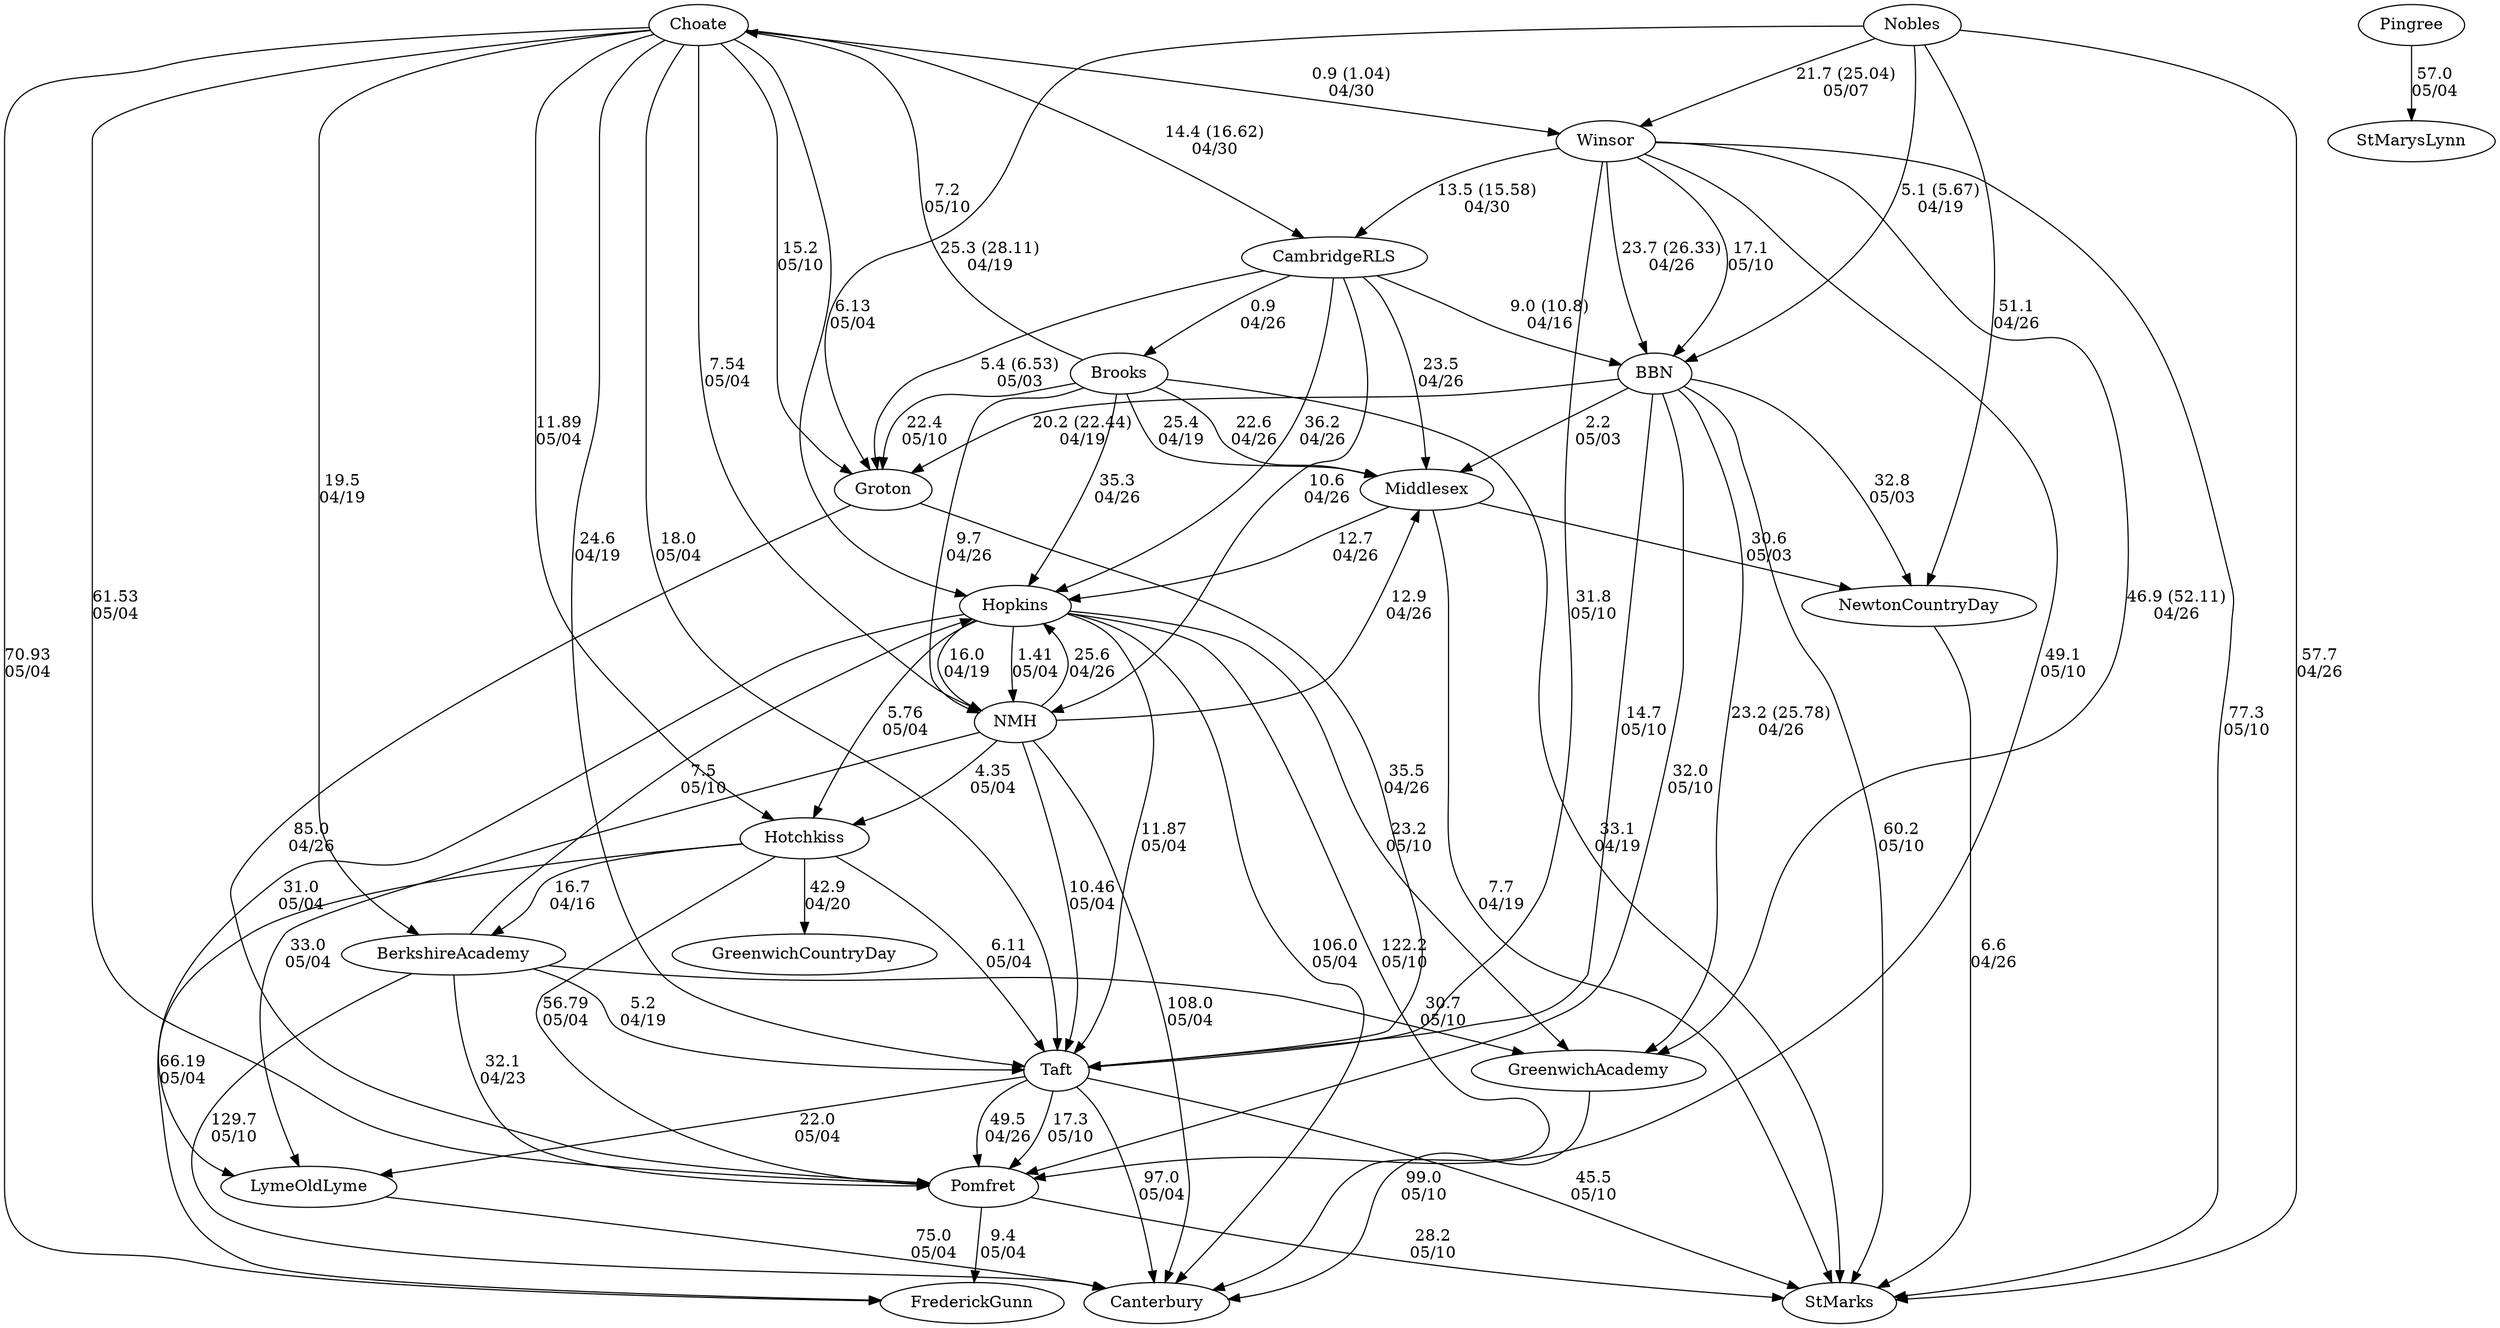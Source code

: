 digraph girls4fours {Middlesex [URL="girls4foursMiddlesex.html"];Choate [URL="girls4foursChoate.html"];GreenwichAcademy [URL="girls4foursGreenwichAcademy.html"];Nobles [URL="girls4foursNobles.html"];LymeOldLyme [URL="girls4foursLymeOldLyme.html"];Canterbury [URL="girls4foursCanterbury.html"];Groton [URL="girls4foursGroton.html"];Winsor [URL="girls4foursWinsor.html"];Hopkins [URL="girls4foursHopkins.html"];Hotchkiss [URL="girls4foursHotchkiss.html"];FrederickGunn [URL="girls4foursFrederickGunn.html"];BerkshireAcademy [URL="girls4foursBerkshireAcademy.html"];NMH [URL="girls4foursNMH.html"];Pomfret [URL="girls4foursPomfret.html"];CambridgeRLS [URL="girls4foursCambridgeRLS.html"];BBN [URL="girls4foursBBN.html"];Taft [URL="girls4foursTaft.html"];GreenwichCountryDay [URL="girls4foursGreenwichCountryDay.html"];Pingree [URL="girls4foursPingree.html"];StMarks [URL="girls4foursStMarks.html"];StMarysLynn [URL="girls4foursStMarysLynn.html"];Brooks [URL="girls4foursBrooks.html"];NewtonCountryDay [URL="girls4foursNewtonCountryDay.html"];Brooks -> Middlesex[label="25.4
04/19", weight="75", tooltip="NEIRA Boys & Girls Fours,St. Marks, Brooks, Middlesex, Dexter/Southfield			
Distance: 1500m Conditions: 10-13mph crossing headwind from SSW. Occasional gusts of 20mph in the first half hour of racing. Race order was 4-3-2-1. Comments: D/S 1V caught an over the head crab at 300m to go and had to reset. D/S 2V had steering issue and DNF.
Thank you to all crews who came out to race on Lake Q!
None", URL="https://www.row2k.com/results/resultspage.cfm?UID=2988C5F873833C8F0A00A6D6ED650D95&cat=5", random="random"]; 
Brooks -> StMarks[label="33.1
04/19", weight="67", tooltip="NEIRA Boys & Girls Fours,St. Marks, Brooks, Middlesex, Dexter/Southfield			
Distance: 1500m Conditions: 10-13mph crossing headwind from SSW. Occasional gusts of 20mph in the first half hour of racing. Race order was 4-3-2-1. Comments: D/S 1V caught an over the head crab at 300m to go and had to reset. D/S 2V had steering issue and DNF.
Thank you to all crews who came out to race on Lake Q!
None", URL="https://www.row2k.com/results/resultspage.cfm?UID=2988C5F873833C8F0A00A6D6ED650D95&cat=5", random="random"]; 
Middlesex -> StMarks[label="7.7
04/19", weight="93", tooltip="NEIRA Boys & Girls Fours,St. Marks, Brooks, Middlesex, Dexter/Southfield			
Distance: 1500m Conditions: 10-13mph crossing headwind from SSW. Occasional gusts of 20mph in the first half hour of racing. Race order was 4-3-2-1. Comments: D/S 1V caught an over the head crab at 300m to go and had to reset. D/S 2V had steering issue and DNF.
Thank you to all crews who came out to race on Lake Q!
None", URL="https://www.row2k.com/results/resultspage.cfm?UID=2988C5F873833C8F0A00A6D6ED650D95&cat=5", random="random"]; 
Brooks -> Choate[label="7.2
05/10", weight="93", tooltip="NEIRA Boys & Girls Fours,Brooks vs.Belmont Hill, Choate and Groton			
Distance: 1500m Conditions: Direct 10-15 mph tailwind increasing to 20 mph throughout the afternoon. Significant chop in the last 1000m. Race order was 5-4-3-2-1 Comments: The girls 2nd boat event was run as planned between Brooks, Choate and Groton. Following the day of racing, after a complaint was lodged, the coaches and race officials reached consensus that a clash of blades between Choate and Groton in the first 20 strokes of the race should in retrospect have warranted a re-start of the race, and therefore the race results are deemed invalid for purposes of seeding and comparison. Accordingly, no results have been posted for this race. 
Thank you to all coaches and teams for braving some choppy seas and racing well today.
None", URL="https://www.row2k.com/results/resultspage.cfm?UID=2BB05E7EC137B8057B4AC49769B62E55&cat=5", random="random"]; 
Brooks -> Groton[label="22.4
05/10", weight="78", tooltip="NEIRA Boys & Girls Fours,Brooks vs.Belmont Hill, Choate and Groton			
Distance: 1500m Conditions: Direct 10-15 mph tailwind increasing to 20 mph throughout the afternoon. Significant chop in the last 1000m. Race order was 5-4-3-2-1 Comments: The girls 2nd boat event was run as planned between Brooks, Choate and Groton. Following the day of racing, after a complaint was lodged, the coaches and race officials reached consensus that a clash of blades between Choate and Groton in the first 20 strokes of the race should in retrospect have warranted a re-start of the race, and therefore the race results are deemed invalid for purposes of seeding and comparison. Accordingly, no results have been posted for this race. 
Thank you to all coaches and teams for braving some choppy seas and racing well today.
None", URL="https://www.row2k.com/results/resultspage.cfm?UID=2BB05E7EC137B8057B4AC49769B62E55&cat=5", random="random"]; 
Choate -> Groton[label="15.2
05/10", weight="85", tooltip="NEIRA Boys & Girls Fours,Brooks vs.Belmont Hill, Choate and Groton			
Distance: 1500m Conditions: Direct 10-15 mph tailwind increasing to 20 mph throughout the afternoon. Significant chop in the last 1000m. Race order was 5-4-3-2-1 Comments: The girls 2nd boat event was run as planned between Brooks, Choate and Groton. Following the day of racing, after a complaint was lodged, the coaches and race officials reached consensus that a clash of blades between Choate and Groton in the first 20 strokes of the race should in retrospect have warranted a re-start of the race, and therefore the race results are deemed invalid for purposes of seeding and comparison. Accordingly, no results have been posted for this race. 
Thank you to all coaches and teams for braving some choppy seas and racing well today.
None", URL="https://www.row2k.com/results/resultspage.cfm?UID=2BB05E7EC137B8057B4AC49769B62E55&cat=5", random="random"]; 
CambridgeRLS -> BBN[label="9.0 (10.8)
04/16", weight="91", tooltip="NEIRA Girls Fours, Cambridge Mayor's Cup: BB&N vs. CRLS			
Distance: 1250m Conditions: Brisk 15-20mph crosswind, swirling and gusting, increasing throughout races. Race order 5-4-3-2-1. 
Water mostly ok until significant chop in the middle of the 1V race. 
All floating starts, not exactly the same across races. 5V in particular started more than a length over the line. 
Due to the wind, the 5V, 4V, and 1V races shared the center arches, while 2V and 3V races had one boat in the Boston side arches and the other in the center arches. Comments: BB&N retains the Cambridge Mayor's Cup as a result of winning the 1V race in the last 5 strokes with an impressive sprint!
Slight mutual blade clashing in the last 500m of the 5V race.
BB&N 2V broke their skeg during their warmup and hot-seated into the 5V crew's shell.
Congrats to all crews and especially the coxswains for getting lined up and navigating challenging wind conditions and river traffic.
Thanks to BB&N for great early-season racing and flexibility in rescheduling to a weekday afternoon!
None", URL="https://www.row2k.com/results/resultspage.cfm?UID=181E3474D2FC1C1BDC3CD092B1E1976C&cat=1", random="random"]; 
BBN -> Middlesex[label="2.2
05/03", weight="98", tooltip="NEIRA Girls Fours, Middlesex v BBN & NCDS			
Distance: 1500m Conditions: Gusting tailwind and chop. and sometimes cross tail throughout. Reverse Order, Some crews started over the line. In G4 race a NCDS boat waring up cause BBN to swerve, it did not effect results, may have effected the margin.. In the G1 race MX coxswain got dizzy and verred off course, but corrected and stay in her bouyed lane it did not effect results,may have effected the margin. Comments: Thanks BBN & NCDS for coming and egtting races in before the storm!!
None", URL="https://www.row2k.com/results/resultspage.cfm?UID=D27CC871138C3E791602802FD4420F5F&cat=1", random="random"]; 
BBN -> NewtonCountryDay[label="32.8
05/03", weight="68", tooltip="NEIRA Girls Fours, Middlesex v BBN & NCDS			
Distance: 1500m Conditions: Gusting tailwind and chop. and sometimes cross tail throughout. Reverse Order, Some crews started over the line. In G4 race a NCDS boat waring up cause BBN to swerve, it did not effect results, may have effected the margin.. In the G1 race MX coxswain got dizzy and verred off course, but corrected and stay in her bouyed lane it did not effect results,may have effected the margin. Comments: Thanks BBN & NCDS for coming and egtting races in before the storm!!
None", URL="https://www.row2k.com/results/resultspage.cfm?UID=D27CC871138C3E791602802FD4420F5F&cat=1", random="random"]; 
Middlesex -> NewtonCountryDay[label="30.6
05/03", weight="70", tooltip="NEIRA Girls Fours, Middlesex v BBN & NCDS			
Distance: 1500m Conditions: Gusting tailwind and chop. and sometimes cross tail throughout. Reverse Order, Some crews started over the line. In G4 race a NCDS boat waring up cause BBN to swerve, it did not effect results, may have effected the margin.. In the G1 race MX coxswain got dizzy and verred off course, but corrected and stay in her bouyed lane it did not effect results,may have effected the margin. Comments: Thanks BBN & NCDS for coming and egtting races in before the storm!!
None", URL="https://www.row2k.com/results/resultspage.cfm?UID=D27CC871138C3E791602802FD4420F5F&cat=1", random="random"]; 
Nobles -> BBN[label="5.1 (5.67)
04/19", weight="95", tooltip="NEIRA Boys & Girls Fours,BB&N, Nobles and Groton			
Distance: 1350 Conditions: Moderate crosswind at the start growing stronger throughout the course. Comments: 5th and 6th boats often started 1-2 lengths ahead of the line. The 7th and 8th boats raced on the JV course between Northeastern and Eliot Bridge. Boys 7th/8th boats combined into an 8. Thank to Nobles and Groton for making the trip! 
Boys 7th/8th - Nobles 2:49, BB&N 3:05
Girls 8th - BB&N 3:11, Nobles 3:17
Girls 7th - 3:24.32, BB&N 3:32.06
None", URL="https://www.row2k.com/results/resultspage.cfm?UID=74320C9FA98FF40EF58ED5364AA5D062&cat=5", random="random"]; 
Nobles -> Groton[label="25.3 (28.11)
04/19", weight="75", tooltip="NEIRA Boys & Girls Fours,BB&N, Nobles and Groton			
Distance: 1350 Conditions: Moderate crosswind at the start growing stronger throughout the course. Comments: 5th and 6th boats often started 1-2 lengths ahead of the line. The 7th and 8th boats raced on the JV course between Northeastern and Eliot Bridge. Boys 7th/8th boats combined into an 8. Thank to Nobles and Groton for making the trip! 
Boys 7th/8th - Nobles 2:49, BB&N 3:05
Girls 8th - BB&N 3:11, Nobles 3:17
Girls 7th - 3:24.32, BB&N 3:32.06
None", URL="https://www.row2k.com/results/resultspage.cfm?UID=74320C9FA98FF40EF58ED5364AA5D062&cat=5", random="random"]; 
BBN -> Groton[label="20.2 (22.44)
04/19", weight="80", tooltip="NEIRA Boys & Girls Fours,BB&N, Nobles and Groton			
Distance: 1350 Conditions: Moderate crosswind at the start growing stronger throughout the course. Comments: 5th and 6th boats often started 1-2 lengths ahead of the line. The 7th and 8th boats raced on the JV course between Northeastern and Eliot Bridge. Boys 7th/8th boats combined into an 8. Thank to Nobles and Groton for making the trip! 
Boys 7th/8th - Nobles 2:49, BB&N 3:05
Girls 8th - BB&N 3:11, Nobles 3:17
Girls 7th - 3:24.32, BB&N 3:32.06
None", URL="https://www.row2k.com/results/resultspage.cfm?UID=74320C9FA98FF40EF58ED5364AA5D062&cat=5", random="random"]; 
Nobles -> NewtonCountryDay[label="51.1
04/26", weight="49", tooltip="NEIRA Boys & Girls Fours,St. Marks, Nobles, Brewster, Notre Dame, NCDS			
Distance: 1500m Conditions: Steady 14mph headwind all afternoon, steady chop across whole course. Comments: Great racing today despite the chop and wind. Thank you to all for making the trek to Lake Q.
None", URL="https://www.row2k.com/results/resultspage.cfm?UID=4232F2C9CF0B3800357AF3DC37D5407B&cat=5", random="random"]; 
Nobles -> StMarks[label="57.7
04/26", weight="43", tooltip="NEIRA Boys & Girls Fours,St. Marks, Nobles, Brewster, Notre Dame, NCDS			
Distance: 1500m Conditions: Steady 14mph headwind all afternoon, steady chop across whole course. Comments: Great racing today despite the chop and wind. Thank you to all for making the trek to Lake Q.
None", URL="https://www.row2k.com/results/resultspage.cfm?UID=4232F2C9CF0B3800357AF3DC37D5407B&cat=5", random="random"]; 
NewtonCountryDay -> StMarks[label="6.6
04/26", weight="94", tooltip="NEIRA Boys & Girls Fours,St. Marks, Nobles, Brewster, Notre Dame, NCDS			
Distance: 1500m Conditions: Steady 14mph headwind all afternoon, steady chop across whole course. Comments: Great racing today despite the chop and wind. Thank you to all for making the trek to Lake Q.
None", URL="https://www.row2k.com/results/resultspage.cfm?UID=4232F2C9CF0B3800357AF3DC37D5407B&cat=5", random="random"]; 
CambridgeRLS -> Groton[label="5.4 (6.53)
05/03", weight="95", tooltip="NEIRA Boys & Girls Fours,CRLS at Groton			
Distance: 1240 m Conditions: A tail wind was significant in the first races, by the time o the first boats, n0 wind at all. Very little current; the river is very low.We finished the last race just before thunder and lightning began. Minimal rain. Comments: Racing order:
G5, B5, G4, B4, G2, B2, G3, B3, G1, B1
Good competition. Good fun.
None", URL="https://www.row2k.com/results/resultspage.cfm?UID=FF45AC48CF863069B998EA93AF28A674&cat=5", random="random"]; 
Groton -> Taft[label="35.5
04/26", weight="65", tooltip="NEIRA Girls Fours, Pomfret v. Dexter-Southfield, Groton, Taft			
Distance: 1500m Conditions: Tailwind (9-12mph) with occasional gusts. Good water for first 500-700 meters, increasing chop for second half of race. Overall, decent conditions. Comments: Alternated races with boys. Order of girls races: G4, G3, G2, G1.
None", URL="https://www.row2k.com/results/resultspage.cfm?UID=5150789F21FD9599874CA9451EBDC220&cat=1", random="random"]; 
Groton -> Pomfret[label="85.0
04/26", weight="15", tooltip="NEIRA Girls Fours, Pomfret v. Dexter-Southfield, Groton, Taft			
Distance: 1500m Conditions: Tailwind (9-12mph) with occasional gusts. Good water for first 500-700 meters, increasing chop for second half of race. Overall, decent conditions. Comments: Alternated races with boys. Order of girls races: G4, G3, G2, G1.
None", URL="https://www.row2k.com/results/resultspage.cfm?UID=5150789F21FD9599874CA9451EBDC220&cat=1", random="random"]; 
Taft -> Pomfret[label="49.5
04/26", weight="51", tooltip="NEIRA Girls Fours, Pomfret v. Dexter-Southfield, Groton, Taft			
Distance: 1500m Conditions: Tailwind (9-12mph) with occasional gusts. Good water for first 500-700 meters, increasing chop for second half of race. Overall, decent conditions. Comments: Alternated races with boys. Order of girls races: G4, G3, G2, G1.
None", URL="https://www.row2k.com/results/resultspage.cfm?UID=5150789F21FD9599874CA9451EBDC220&cat=1", random="random"]; 
Choate -> BerkshireAcademy[label="19.5
04/19", weight="81", tooltip="NEIRA Boys & Girls Fours,Berkshire v. Choate & Taft			
Distance: 1500 M Conditions: Warm, partly cloudy. Steady tailwind ~8-12 mph throughout the afternoon; strongest in the latter 1000 M. Comments: In the G2 race, Berkshire stopped before the finish line and drifted across. Thanks to Choate and Taft for traveling to Camp Sloane for our annual early season tilt.
None", URL="https://www.row2k.com/results/resultspage.cfm?UID=9D6EF532608DCE0FFB64EAEAE8781272&cat=5", random="random"]; 
Choate -> Taft[label="24.6
04/19", weight="76", tooltip="NEIRA Boys & Girls Fours,Berkshire v. Choate & Taft			
Distance: 1500 M Conditions: Warm, partly cloudy. Steady tailwind ~8-12 mph throughout the afternoon; strongest in the latter 1000 M. Comments: In the G2 race, Berkshire stopped before the finish line and drifted across. Thanks to Choate and Taft for traveling to Camp Sloane for our annual early season tilt.
None", URL="https://www.row2k.com/results/resultspage.cfm?UID=9D6EF532608DCE0FFB64EAEAE8781272&cat=5", random="random"]; 
BerkshireAcademy -> Taft[label="5.2
04/19", weight="95", tooltip="NEIRA Boys & Girls Fours,Berkshire v. Choate & Taft			
Distance: 1500 M Conditions: Warm, partly cloudy. Steady tailwind ~8-12 mph throughout the afternoon; strongest in the latter 1000 M. Comments: In the G2 race, Berkshire stopped before the finish line and drifted across. Thanks to Choate and Taft for traveling to Camp Sloane for our annual early season tilt.
None", URL="https://www.row2k.com/results/resultspage.cfm?UID=9D6EF532608DCE0FFB64EAEAE8781272&cat=5", random="random"]; 
CambridgeRLS -> Brooks[label="0.9
04/26", weight="100", tooltip="NEIRA Boys & Girls Fours,Brooks vs. CRLS, Hopkins, Middlesex and NMH			
Distance: 1500 Conditions: Occasional rain and 10-12 mph cross headwind for first 1000 meters with choppy waters; wind and chop diminished in last 500. Conditions improved somewhat for the later races. Race order 5-1-2-3-4 Comments: Girls second boat event was a dead heat for 1st - even the finish line camera was inconclusive. Thanks to all crews for taking a risk on the weather and making the trip to Brooks for a good afternoon of racing. Thanks for the great cooperation of all crews and especially the coxswains in a 5-lane floating start.
None", URL="https://www.row2k.com/results/resultspage.cfm?UID=168B5F55B689601CCC0CC8B65FAE5BAC&cat=5", random="random"]; 
CambridgeRLS -> NMH[label="10.6
04/26", weight="90", tooltip="NEIRA Boys & Girls Fours,Brooks vs. CRLS, Hopkins, Middlesex and NMH			
Distance: 1500 Conditions: Occasional rain and 10-12 mph cross headwind for first 1000 meters with choppy waters; wind and chop diminished in last 500. Conditions improved somewhat for the later races. Race order 5-1-2-3-4 Comments: Girls second boat event was a dead heat for 1st - even the finish line camera was inconclusive. Thanks to all crews for taking a risk on the weather and making the trip to Brooks for a good afternoon of racing. Thanks for the great cooperation of all crews and especially the coxswains in a 5-lane floating start.
None", URL="https://www.row2k.com/results/resultspage.cfm?UID=168B5F55B689601CCC0CC8B65FAE5BAC&cat=5", random="random"]; 
CambridgeRLS -> Middlesex[label="23.5
04/26", weight="77", tooltip="NEIRA Boys & Girls Fours,Brooks vs. CRLS, Hopkins, Middlesex and NMH			
Distance: 1500 Conditions: Occasional rain and 10-12 mph cross headwind for first 1000 meters with choppy waters; wind and chop diminished in last 500. Conditions improved somewhat for the later races. Race order 5-1-2-3-4 Comments: Girls second boat event was a dead heat for 1st - even the finish line camera was inconclusive. Thanks to all crews for taking a risk on the weather and making the trip to Brooks for a good afternoon of racing. Thanks for the great cooperation of all crews and especially the coxswains in a 5-lane floating start.
None", URL="https://www.row2k.com/results/resultspage.cfm?UID=168B5F55B689601CCC0CC8B65FAE5BAC&cat=5", random="random"]; 
CambridgeRLS -> Hopkins[label="36.2
04/26", weight="64", tooltip="NEIRA Boys & Girls Fours,Brooks vs. CRLS, Hopkins, Middlesex and NMH			
Distance: 1500 Conditions: Occasional rain and 10-12 mph cross headwind for first 1000 meters with choppy waters; wind and chop diminished in last 500. Conditions improved somewhat for the later races. Race order 5-1-2-3-4 Comments: Girls second boat event was a dead heat for 1st - even the finish line camera was inconclusive. Thanks to all crews for taking a risk on the weather and making the trip to Brooks for a good afternoon of racing. Thanks for the great cooperation of all crews and especially the coxswains in a 5-lane floating start.
None", URL="https://www.row2k.com/results/resultspage.cfm?UID=168B5F55B689601CCC0CC8B65FAE5BAC&cat=5", random="random"]; 
Brooks -> NMH[label="9.7
04/26", weight="91", tooltip="NEIRA Boys & Girls Fours,Brooks vs. CRLS, Hopkins, Middlesex and NMH			
Distance: 1500 Conditions: Occasional rain and 10-12 mph cross headwind for first 1000 meters with choppy waters; wind and chop diminished in last 500. Conditions improved somewhat for the later races. Race order 5-1-2-3-4 Comments: Girls second boat event was a dead heat for 1st - even the finish line camera was inconclusive. Thanks to all crews for taking a risk on the weather and making the trip to Brooks for a good afternoon of racing. Thanks for the great cooperation of all crews and especially the coxswains in a 5-lane floating start.
None", URL="https://www.row2k.com/results/resultspage.cfm?UID=168B5F55B689601CCC0CC8B65FAE5BAC&cat=5", random="random"]; 
Brooks -> Middlesex[label="22.6
04/26", weight="78", tooltip="NEIRA Boys & Girls Fours,Brooks vs. CRLS, Hopkins, Middlesex and NMH			
Distance: 1500 Conditions: Occasional rain and 10-12 mph cross headwind for first 1000 meters with choppy waters; wind and chop diminished in last 500. Conditions improved somewhat for the later races. Race order 5-1-2-3-4 Comments: Girls second boat event was a dead heat for 1st - even the finish line camera was inconclusive. Thanks to all crews for taking a risk on the weather and making the trip to Brooks for a good afternoon of racing. Thanks for the great cooperation of all crews and especially the coxswains in a 5-lane floating start.
None", URL="https://www.row2k.com/results/resultspage.cfm?UID=168B5F55B689601CCC0CC8B65FAE5BAC&cat=5", random="random"]; 
Brooks -> Hopkins[label="35.3
04/26", weight="65", tooltip="NEIRA Boys & Girls Fours,Brooks vs. CRLS, Hopkins, Middlesex and NMH			
Distance: 1500 Conditions: Occasional rain and 10-12 mph cross headwind for first 1000 meters with choppy waters; wind and chop diminished in last 500. Conditions improved somewhat for the later races. Race order 5-1-2-3-4 Comments: Girls second boat event was a dead heat for 1st - even the finish line camera was inconclusive. Thanks to all crews for taking a risk on the weather and making the trip to Brooks for a good afternoon of racing. Thanks for the great cooperation of all crews and especially the coxswains in a 5-lane floating start.
None", URL="https://www.row2k.com/results/resultspage.cfm?UID=168B5F55B689601CCC0CC8B65FAE5BAC&cat=5", random="random"]; 
NMH -> Middlesex[label="12.9
04/26", weight="88", tooltip="NEIRA Boys & Girls Fours,Brooks vs. CRLS, Hopkins, Middlesex and NMH			
Distance: 1500 Conditions: Occasional rain and 10-12 mph cross headwind for first 1000 meters with choppy waters; wind and chop diminished in last 500. Conditions improved somewhat for the later races. Race order 5-1-2-3-4 Comments: Girls second boat event was a dead heat for 1st - even the finish line camera was inconclusive. Thanks to all crews for taking a risk on the weather and making the trip to Brooks for a good afternoon of racing. Thanks for the great cooperation of all crews and especially the coxswains in a 5-lane floating start.
None", URL="https://www.row2k.com/results/resultspage.cfm?UID=168B5F55B689601CCC0CC8B65FAE5BAC&cat=5", random="random"]; 
NMH -> Hopkins[label="25.6
04/26", weight="75", tooltip="NEIRA Boys & Girls Fours,Brooks vs. CRLS, Hopkins, Middlesex and NMH			
Distance: 1500 Conditions: Occasional rain and 10-12 mph cross headwind for first 1000 meters with choppy waters; wind and chop diminished in last 500. Conditions improved somewhat for the later races. Race order 5-1-2-3-4 Comments: Girls second boat event was a dead heat for 1st - even the finish line camera was inconclusive. Thanks to all crews for taking a risk on the weather and making the trip to Brooks for a good afternoon of racing. Thanks for the great cooperation of all crews and especially the coxswains in a 5-lane floating start.
None", URL="https://www.row2k.com/results/resultspage.cfm?UID=168B5F55B689601CCC0CC8B65FAE5BAC&cat=5", random="random"]; 
Middlesex -> Hopkins[label="12.7
04/26", weight="88", tooltip="NEIRA Boys & Girls Fours,Brooks vs. CRLS, Hopkins, Middlesex and NMH			
Distance: 1500 Conditions: Occasional rain and 10-12 mph cross headwind for first 1000 meters with choppy waters; wind and chop diminished in last 500. Conditions improved somewhat for the later races. Race order 5-1-2-3-4 Comments: Girls second boat event was a dead heat for 1st - even the finish line camera was inconclusive. Thanks to all crews for taking a risk on the weather and making the trip to Brooks for a good afternoon of racing. Thanks for the great cooperation of all crews and especially the coxswains in a 5-lane floating start.
None", URL="https://www.row2k.com/results/resultspage.cfm?UID=168B5F55B689601CCC0CC8B65FAE5BAC&cat=5", random="random"]; 
Hotchkiss -> GreenwichCountryDay[label="42.9
04/20", weight="58", tooltip="NEIRA Boys & Girls Fours,Notre Dame Invite #1: Notre Dame vs. Hotchkiss vs. Middletown vs. Greenwich Country Day School			
Distance: 1500m Conditions: All races into an outgoing head current on the river. Light cross/ tail wind for all races. G1 and B1 had small chop starting to build. Comments: Great Racing by all today!
None", URL="https://www.row2k.com/results/resultspage.cfm?UID=0B5A12BEAF8945DD81EB9EFB206E62F1&cat=5", random="random"]; 
Hopkins -> NMH[label="16.0
04/19", weight="84", tooltip="NEIRA Girls Fours, Pomfret vs. Hopkins, NMB, St. Mary's-Lynn			
Distance: 1500m Conditions: Consistent crossing tailwind (~7-13MPH), with occasional stronger gusts. Light chop after the first 500M. Hopkins' oar popped out of the oarlock in the 3rd boat race in the last 200m and they had to stop to reset for a few seconds. Comments: Tailwinds increased somewhat during the course of racing. Order of girls races: G1, G4, G3, G2, G5. (There was an hour and fifteen minutes between the G2 and G5 race. 15 minutes between the other four races.)
None", URL="https://www.row2k.com/results/resultspage.cfm?UID=4DE358C946007063FCBBB37DE8C21C1A&cat=1", random="random"]; 
Pingree -> StMarysLynn[label="57.0
05/04", weight="43", tooltip="NEIRA Boys & Girls Fours,Pingree, Lowell High, St. Mary's, Dublin			
Distance: 1500 Conditions: Flat conditions until the mixed and varsity races, which encountered an 8mph headwind. Comments: Boys' and Girls' third boats were novice crews. Girls' fourth race was a mixed race.
None", URL="https://www.row2k.com/results/resultspage.cfm?UID=332AC602A7184903C2BF632C3A15C1EB&cat=5", random="random"]; 
Hotchkiss -> BerkshireAcademy[label="16.7
04/16", weight="84", tooltip="NEIRA Boys & Girls Fours,Berkshire School vs. Hotchkiss			
Distance: 1500 M Conditions: Chilly and cloudy with variable cross headwinds building over the afternoon; strongest in the middle 500. Generally flat water with some slight chop in middle 500. Comments: Order of racing: G3-B4-G2-B3-G1-B2-G4-B1. Berkshire hotseated between G3 and G4. Great to be able to welcome our neighbors to the world of fours racing.
None", URL="https://www.row2k.com/results/resultspage.cfm?UID=146036DC0D57AEEFDD13651887C3B194&cat=5", random="random"]; 
BerkshireAcademy -> Pomfret[label="32.1
04/23", weight="68", tooltip="NEIRA Girls Fours, Pomfret v. Berkshire, Marianapolis			
Distance: 1500m Conditions: 8MPH headwind, stronger gusts in the first 500. Occasional gusty crosswinds, light chop, but generally good water. Comments: Alternated races with boys. Order of girls races: G3, G2, G1, G4. The 3rd boat race had to restart because of an over-the-head crab in the first 100m in the Berkshire boat.
None", URL="https://www.row2k.com/results/resultspage.cfm?UID=E5F9B2C1554A1FBD0FEB68B2E09DEB28&cat=1", random="random"]; 
Choate -> Winsor[label="0.9 (1.04)
04/30", weight="100", tooltip="NEIRA Girls Fours, The Winsor School, Choate, Cambridge Rindge & Latin School (CRLS)			
Distance: 1300 Conditions: Great day of racing. Crossing tailwind with a few gusts, but nothing to impede racing or steering. 5th, 6th, 7th boats raced a shortened course due to current and timing restraints. Thank you to Choate for making the trip to Boston and CRLS for a great afternoon of racing!
Race order: 3V,4V,1V,2V,5V,6V,7V Comments: CRLS and Choate also raced a 7V, resulting--CRLS: 5:15.71 Choate: 5:52.01.
None", URL="https://www.row2k.com/results/resultspage.cfm?UID=97F7AB1A3583B5AD0B685E7720855CFF&cat=1", random="random"]; 
Choate -> CambridgeRLS[label="14.4 (16.62)
04/30", weight="86", tooltip="NEIRA Girls Fours, The Winsor School, Choate, Cambridge Rindge & Latin School (CRLS)			
Distance: 1300 Conditions: Great day of racing. Crossing tailwind with a few gusts, but nothing to impede racing or steering. 5th, 6th, 7th boats raced a shortened course due to current and timing restraints. Thank you to Choate for making the trip to Boston and CRLS for a great afternoon of racing!
Race order: 3V,4V,1V,2V,5V,6V,7V Comments: CRLS and Choate also raced a 7V, resulting--CRLS: 5:15.71 Choate: 5:52.01.
None", URL="https://www.row2k.com/results/resultspage.cfm?UID=97F7AB1A3583B5AD0B685E7720855CFF&cat=1", random="random"]; 
Winsor -> CambridgeRLS[label="13.5 (15.58)
04/30", weight="87", tooltip="NEIRA Girls Fours, The Winsor School, Choate, Cambridge Rindge & Latin School (CRLS)			
Distance: 1300 Conditions: Great day of racing. Crossing tailwind with a few gusts, but nothing to impede racing or steering. 5th, 6th, 7th boats raced a shortened course due to current and timing restraints. Thank you to Choate for making the trip to Boston and CRLS for a great afternoon of racing!
Race order: 3V,4V,1V,2V,5V,6V,7V Comments: CRLS and Choate also raced a 7V, resulting--CRLS: 5:15.71 Choate: 5:52.01.
None", URL="https://www.row2k.com/results/resultspage.cfm?UID=97F7AB1A3583B5AD0B685E7720855CFF&cat=1", random="random"]; 
BerkshireAcademy -> Hopkins[label="7.5
05/10", weight="93", tooltip="NEIRA,Berkshire v. Canterbury, Greenwich Academy, Hopkins, Lyme-Old Lyme			
Distance: 1500 M Conditions: 10-15 mph headwind throughout racing; strongest in middle 750 with consistent chop and whitecaps; calmer in final 400M. Comments: G3: Hopkins paused prior to the finish line then resumed and rowed across. 
G4: Berkshire and Greenwich each hotseated rowers from G3; 
G5: all novice boats
B5: all novice boats
None", URL="https://www.row2k.com/results/resultspage.cfm?UID=191C2D2320D794EC0A5D0402CEB56984&cat=5", random="random"]; 
BerkshireAcademy -> GreenwichAcademy[label="30.7
05/10", weight="70", tooltip="NEIRA,Berkshire v. Canterbury, Greenwich Academy, Hopkins, Lyme-Old Lyme			
Distance: 1500 M Conditions: 10-15 mph headwind throughout racing; strongest in middle 750 with consistent chop and whitecaps; calmer in final 400M. Comments: G3: Hopkins paused prior to the finish line then resumed and rowed across. 
G4: Berkshire and Greenwich each hotseated rowers from G3; 
G5: all novice boats
B5: all novice boats
None", URL="https://www.row2k.com/results/resultspage.cfm?UID=191C2D2320D794EC0A5D0402CEB56984&cat=5", random="random"]; 
BerkshireAcademy -> Canterbury[label="129.7
05/10", weight="-29", tooltip="NEIRA,Berkshire v. Canterbury, Greenwich Academy, Hopkins, Lyme-Old Lyme			
Distance: 1500 M Conditions: 10-15 mph headwind throughout racing; strongest in middle 750 with consistent chop and whitecaps; calmer in final 400M. Comments: G3: Hopkins paused prior to the finish line then resumed and rowed across. 
G4: Berkshire and Greenwich each hotseated rowers from G3; 
G5: all novice boats
B5: all novice boats
None", URL="https://www.row2k.com/results/resultspage.cfm?UID=191C2D2320D794EC0A5D0402CEB56984&cat=5", random="random"]; 
Hopkins -> GreenwichAcademy[label="23.2
05/10", weight="77", tooltip="NEIRA,Berkshire v. Canterbury, Greenwich Academy, Hopkins, Lyme-Old Lyme			
Distance: 1500 M Conditions: 10-15 mph headwind throughout racing; strongest in middle 750 with consistent chop and whitecaps; calmer in final 400M. Comments: G3: Hopkins paused prior to the finish line then resumed and rowed across. 
G4: Berkshire and Greenwich each hotseated rowers from G3; 
G5: all novice boats
B5: all novice boats
None", URL="https://www.row2k.com/results/resultspage.cfm?UID=191C2D2320D794EC0A5D0402CEB56984&cat=5", random="random"]; 
Hopkins -> Canterbury[label="122.2
05/10", weight="-22", tooltip="NEIRA,Berkshire v. Canterbury, Greenwich Academy, Hopkins, Lyme-Old Lyme			
Distance: 1500 M Conditions: 10-15 mph headwind throughout racing; strongest in middle 750 with consistent chop and whitecaps; calmer in final 400M. Comments: G3: Hopkins paused prior to the finish line then resumed and rowed across. 
G4: Berkshire and Greenwich each hotseated rowers from G3; 
G5: all novice boats
B5: all novice boats
None", URL="https://www.row2k.com/results/resultspage.cfm?UID=191C2D2320D794EC0A5D0402CEB56984&cat=5", random="random"]; 
GreenwichAcademy -> Canterbury[label="99.0
05/10", weight="1", tooltip="NEIRA,Berkshire v. Canterbury, Greenwich Academy, Hopkins, Lyme-Old Lyme			
Distance: 1500 M Conditions: 10-15 mph headwind throughout racing; strongest in middle 750 with consistent chop and whitecaps; calmer in final 400M. Comments: G3: Hopkins paused prior to the finish line then resumed and rowed across. 
G4: Berkshire and Greenwich each hotseated rowers from G3; 
G5: all novice boats
B5: all novice boats
None", URL="https://www.row2k.com/results/resultspage.cfm?UID=191C2D2320D794EC0A5D0402CEB56984&cat=5", random="random"]; 
Winsor -> BBN[label="23.7 (26.33)
04/26", weight="77", tooltip="NEIRA Girls Fours, BB&N, Winsor, Greenwich Academy			
Distance: 1350 M Conditions: Rain, heavy at times, consistant head wind, sloppy conditions in the last 300M Comments: In the 6V race BB&N Boat A's oar popped out of the oar lock multi times, forcing Winsor to alter course close to a bridge.
In the 1 V race Winsor left thier lane, and into BB&Ns lane in the last 250.
Thanks to Winsor and GA for the racing and GA making the trip to Boston.
None", URL="https://www.row2k.com/results/resultspage.cfm?UID=AF21FB49C1A5BFE18B2AC227D72047A7&cat=1", random="random"]; 
Winsor -> GreenwichAcademy[label="46.9 (52.11)
04/26", weight="54", tooltip="NEIRA Girls Fours, BB&N, Winsor, Greenwich Academy			
Distance: 1350 M Conditions: Rain, heavy at times, consistant head wind, sloppy conditions in the last 300M Comments: In the 6V race BB&N Boat A's oar popped out of the oar lock multi times, forcing Winsor to alter course close to a bridge.
In the 1 V race Winsor left thier lane, and into BB&Ns lane in the last 250.
Thanks to Winsor and GA for the racing and GA making the trip to Boston.
None", URL="https://www.row2k.com/results/resultspage.cfm?UID=AF21FB49C1A5BFE18B2AC227D72047A7&cat=1", random="random"]; 
BBN -> GreenwichAcademy[label="23.2 (25.78)
04/26", weight="77", tooltip="NEIRA Girls Fours, BB&N, Winsor, Greenwich Academy			
Distance: 1350 M Conditions: Rain, heavy at times, consistant head wind, sloppy conditions in the last 300M Comments: In the 6V race BB&N Boat A's oar popped out of the oar lock multi times, forcing Winsor to alter course close to a bridge.
In the 1 V race Winsor left thier lane, and into BB&Ns lane in the last 250.
Thanks to Winsor and GA for the racing and GA making the trip to Boston.
None", URL="https://www.row2k.com/results/resultspage.cfm?UID=AF21FB49C1A5BFE18B2AC227D72047A7&cat=1", random="random"]; 
Nobles -> Winsor[label="21.7 (25.04)
05/07", weight="79", tooltip="NEIRA, The Winsor School vs. Nobles			
Distance: 1300 Conditions: Exciting day of racing on the powerhouse! The day began with a heavy headwind, very gusty (20mph) with chop through the last 300m. The wind lightened up as the racing went on, with no gusts by the last race. Order: 4V, 1V, 2V, 5V, 3V. 
The 3V race had oncoming crews under Western ave, but both coxswains expertly navigated around them and this did not impede overall results. Thank you to Nobles for making the trip!
None", URL="https://www.row2k.com/results/resultspage.cfm?UID=07B4E28BE6117D60DF9019B4C6FC53D7&cat=1", random="random"]; 
Winsor -> BBN[label="17.1
05/10", weight="83", tooltip="NEIRA Fours, du Pont Cup: Pomfret v. BB&N, Gunn, St. Mark's, Taft, Miss Porter's, Winsor			
Distance: 1500m Conditions: Quarting Headwind ~9 mph, but occasional strong gusts up to 20 mph. Light chop in places, but the water was generally good. Winds increased as races progressed with the worst conditions in the G2 and then a lull in the wind in the G1. Comments: Alternated races with boys' teams. Order of girls races: G3, G6/Novice, G4, G5, G2, G1. (Note: winds/gusts grew stronger as races progressed.) The delay of a boat flipping in a boys race and delays in restarting races and aligning boats in headwind delayed races beginning with G2 as much as ~20 to 30 minutes. Thanks to all for your patience. 
G6/Novice: This race was restarted due to a collision in the first few strokes between BB&N and Gunn. Porter's repeatedly veered into Pomfret's lane throughout the first 500-750m meters of the race, resulting in repeated maneuvers from Pomfret to keep from being hit. Taft and Winsor collided in the last 300m and took 10-15 seconds to disentangle themselves before beginning to race again.
G5: This race was restarted because St. Mark's and Porter's collided just off the start. In the restarted race, Porter's veered into St. Mark's lane while just ahead of them at the 750m and St. Mark's needed to steer the long way around them. Taft caught an over the head crab at the 1000m and stopped to reset.
G2: Winsor petitioned the results due to a clashing of oars between Winsor and St. Mark's at the start of the race.
Congratulations to Pomfret Boys and Winsor Girls for winning the 2025 du Pont Cup.
None", URL="https://www.row2k.com/results/resultspage.cfm?UID=F7D181438A9DB3A2D01746FB694CA9D5&cat=1", random="random"]; 
Winsor -> Taft[label="31.8
05/10", weight="69", tooltip="NEIRA Fours, du Pont Cup: Pomfret v. BB&N, Gunn, St. Mark's, Taft, Miss Porter's, Winsor			
Distance: 1500m Conditions: Quarting Headwind ~9 mph, but occasional strong gusts up to 20 mph. Light chop in places, but the water was generally good. Winds increased as races progressed with the worst conditions in the G2 and then a lull in the wind in the G1. Comments: Alternated races with boys' teams. Order of girls races: G3, G6/Novice, G4, G5, G2, G1. (Note: winds/gusts grew stronger as races progressed.) The delay of a boat flipping in a boys race and delays in restarting races and aligning boats in headwind delayed races beginning with G2 as much as ~20 to 30 minutes. Thanks to all for your patience. 
G6/Novice: This race was restarted due to a collision in the first few strokes between BB&N and Gunn. Porter's repeatedly veered into Pomfret's lane throughout the first 500-750m meters of the race, resulting in repeated maneuvers from Pomfret to keep from being hit. Taft and Winsor collided in the last 300m and took 10-15 seconds to disentangle themselves before beginning to race again.
G5: This race was restarted because St. Mark's and Porter's collided just off the start. In the restarted race, Porter's veered into St. Mark's lane while just ahead of them at the 750m and St. Mark's needed to steer the long way around them. Taft caught an over the head crab at the 1000m and stopped to reset.
G2: Winsor petitioned the results due to a clashing of oars between Winsor and St. Mark's at the start of the race.
Congratulations to Pomfret Boys and Winsor Girls for winning the 2025 du Pont Cup.
None", URL="https://www.row2k.com/results/resultspage.cfm?UID=F7D181438A9DB3A2D01746FB694CA9D5&cat=1", random="random"]; 
Winsor -> Pomfret[label="49.1
05/10", weight="51", tooltip="NEIRA Fours, du Pont Cup: Pomfret v. BB&N, Gunn, St. Mark's, Taft, Miss Porter's, Winsor			
Distance: 1500m Conditions: Quarting Headwind ~9 mph, but occasional strong gusts up to 20 mph. Light chop in places, but the water was generally good. Winds increased as races progressed with the worst conditions in the G2 and then a lull in the wind in the G1. Comments: Alternated races with boys' teams. Order of girls races: G3, G6/Novice, G4, G5, G2, G1. (Note: winds/gusts grew stronger as races progressed.) The delay of a boat flipping in a boys race and delays in restarting races and aligning boats in headwind delayed races beginning with G2 as much as ~20 to 30 minutes. Thanks to all for your patience. 
G6/Novice: This race was restarted due to a collision in the first few strokes between BB&N and Gunn. Porter's repeatedly veered into Pomfret's lane throughout the first 500-750m meters of the race, resulting in repeated maneuvers from Pomfret to keep from being hit. Taft and Winsor collided in the last 300m and took 10-15 seconds to disentangle themselves before beginning to race again.
G5: This race was restarted because St. Mark's and Porter's collided just off the start. In the restarted race, Porter's veered into St. Mark's lane while just ahead of them at the 750m and St. Mark's needed to steer the long way around them. Taft caught an over the head crab at the 1000m and stopped to reset.
G2: Winsor petitioned the results due to a clashing of oars between Winsor and St. Mark's at the start of the race.
Congratulations to Pomfret Boys and Winsor Girls for winning the 2025 du Pont Cup.
None", URL="https://www.row2k.com/results/resultspage.cfm?UID=F7D181438A9DB3A2D01746FB694CA9D5&cat=1", random="random"]; 
Winsor -> StMarks[label="77.3
05/10", weight="23", tooltip="NEIRA Fours, du Pont Cup: Pomfret v. BB&N, Gunn, St. Mark's, Taft, Miss Porter's, Winsor			
Distance: 1500m Conditions: Quarting Headwind ~9 mph, but occasional strong gusts up to 20 mph. Light chop in places, but the water was generally good. Winds increased as races progressed with the worst conditions in the G2 and then a lull in the wind in the G1. Comments: Alternated races with boys' teams. Order of girls races: G3, G6/Novice, G4, G5, G2, G1. (Note: winds/gusts grew stronger as races progressed.) The delay of a boat flipping in a boys race and delays in restarting races and aligning boats in headwind delayed races beginning with G2 as much as ~20 to 30 minutes. Thanks to all for your patience. 
G6/Novice: This race was restarted due to a collision in the first few strokes between BB&N and Gunn. Porter's repeatedly veered into Pomfret's lane throughout the first 500-750m meters of the race, resulting in repeated maneuvers from Pomfret to keep from being hit. Taft and Winsor collided in the last 300m and took 10-15 seconds to disentangle themselves before beginning to race again.
G5: This race was restarted because St. Mark's and Porter's collided just off the start. In the restarted race, Porter's veered into St. Mark's lane while just ahead of them at the 750m and St. Mark's needed to steer the long way around them. Taft caught an over the head crab at the 1000m and stopped to reset.
G2: Winsor petitioned the results due to a clashing of oars between Winsor and St. Mark's at the start of the race.
Congratulations to Pomfret Boys and Winsor Girls for winning the 2025 du Pont Cup.
None", URL="https://www.row2k.com/results/resultspage.cfm?UID=F7D181438A9DB3A2D01746FB694CA9D5&cat=1", random="random"]; 
BBN -> Taft[label="14.7
05/10", weight="86", tooltip="NEIRA Fours, du Pont Cup: Pomfret v. BB&N, Gunn, St. Mark's, Taft, Miss Porter's, Winsor			
Distance: 1500m Conditions: Quarting Headwind ~9 mph, but occasional strong gusts up to 20 mph. Light chop in places, but the water was generally good. Winds increased as races progressed with the worst conditions in the G2 and then a lull in the wind in the G1. Comments: Alternated races with boys' teams. Order of girls races: G3, G6/Novice, G4, G5, G2, G1. (Note: winds/gusts grew stronger as races progressed.) The delay of a boat flipping in a boys race and delays in restarting races and aligning boats in headwind delayed races beginning with G2 as much as ~20 to 30 minutes. Thanks to all for your patience. 
G6/Novice: This race was restarted due to a collision in the first few strokes between BB&N and Gunn. Porter's repeatedly veered into Pomfret's lane throughout the first 500-750m meters of the race, resulting in repeated maneuvers from Pomfret to keep from being hit. Taft and Winsor collided in the last 300m and took 10-15 seconds to disentangle themselves before beginning to race again.
G5: This race was restarted because St. Mark's and Porter's collided just off the start. In the restarted race, Porter's veered into St. Mark's lane while just ahead of them at the 750m and St. Mark's needed to steer the long way around them. Taft caught an over the head crab at the 1000m and stopped to reset.
G2: Winsor petitioned the results due to a clashing of oars between Winsor and St. Mark's at the start of the race.
Congratulations to Pomfret Boys and Winsor Girls for winning the 2025 du Pont Cup.
None", URL="https://www.row2k.com/results/resultspage.cfm?UID=F7D181438A9DB3A2D01746FB694CA9D5&cat=1", random="random"]; 
BBN -> Pomfret[label="32.0
05/10", weight="68", tooltip="NEIRA Fours, du Pont Cup: Pomfret v. BB&N, Gunn, St. Mark's, Taft, Miss Porter's, Winsor			
Distance: 1500m Conditions: Quarting Headwind ~9 mph, but occasional strong gusts up to 20 mph. Light chop in places, but the water was generally good. Winds increased as races progressed with the worst conditions in the G2 and then a lull in the wind in the G1. Comments: Alternated races with boys' teams. Order of girls races: G3, G6/Novice, G4, G5, G2, G1. (Note: winds/gusts grew stronger as races progressed.) The delay of a boat flipping in a boys race and delays in restarting races and aligning boats in headwind delayed races beginning with G2 as much as ~20 to 30 minutes. Thanks to all for your patience. 
G6/Novice: This race was restarted due to a collision in the first few strokes between BB&N and Gunn. Porter's repeatedly veered into Pomfret's lane throughout the first 500-750m meters of the race, resulting in repeated maneuvers from Pomfret to keep from being hit. Taft and Winsor collided in the last 300m and took 10-15 seconds to disentangle themselves before beginning to race again.
G5: This race was restarted because St. Mark's and Porter's collided just off the start. In the restarted race, Porter's veered into St. Mark's lane while just ahead of them at the 750m and St. Mark's needed to steer the long way around them. Taft caught an over the head crab at the 1000m and stopped to reset.
G2: Winsor petitioned the results due to a clashing of oars between Winsor and St. Mark's at the start of the race.
Congratulations to Pomfret Boys and Winsor Girls for winning the 2025 du Pont Cup.
None", URL="https://www.row2k.com/results/resultspage.cfm?UID=F7D181438A9DB3A2D01746FB694CA9D5&cat=1", random="random"]; 
BBN -> StMarks[label="60.2
05/10", weight="40", tooltip="NEIRA Fours, du Pont Cup: Pomfret v. BB&N, Gunn, St. Mark's, Taft, Miss Porter's, Winsor			
Distance: 1500m Conditions: Quarting Headwind ~9 mph, but occasional strong gusts up to 20 mph. Light chop in places, but the water was generally good. Winds increased as races progressed with the worst conditions in the G2 and then a lull in the wind in the G1. Comments: Alternated races with boys' teams. Order of girls races: G3, G6/Novice, G4, G5, G2, G1. (Note: winds/gusts grew stronger as races progressed.) The delay of a boat flipping in a boys race and delays in restarting races and aligning boats in headwind delayed races beginning with G2 as much as ~20 to 30 minutes. Thanks to all for your patience. 
G6/Novice: This race was restarted due to a collision in the first few strokes between BB&N and Gunn. Porter's repeatedly veered into Pomfret's lane throughout the first 500-750m meters of the race, resulting in repeated maneuvers from Pomfret to keep from being hit. Taft and Winsor collided in the last 300m and took 10-15 seconds to disentangle themselves before beginning to race again.
G5: This race was restarted because St. Mark's and Porter's collided just off the start. In the restarted race, Porter's veered into St. Mark's lane while just ahead of them at the 750m and St. Mark's needed to steer the long way around them. Taft caught an over the head crab at the 1000m and stopped to reset.
G2: Winsor petitioned the results due to a clashing of oars between Winsor and St. Mark's at the start of the race.
Congratulations to Pomfret Boys and Winsor Girls for winning the 2025 du Pont Cup.
None", URL="https://www.row2k.com/results/resultspage.cfm?UID=F7D181438A9DB3A2D01746FB694CA9D5&cat=1", random="random"]; 
Taft -> Pomfret[label="17.3
05/10", weight="83", tooltip="NEIRA Fours, du Pont Cup: Pomfret v. BB&N, Gunn, St. Mark's, Taft, Miss Porter's, Winsor			
Distance: 1500m Conditions: Quarting Headwind ~9 mph, but occasional strong gusts up to 20 mph. Light chop in places, but the water was generally good. Winds increased as races progressed with the worst conditions in the G2 and then a lull in the wind in the G1. Comments: Alternated races with boys' teams. Order of girls races: G3, G6/Novice, G4, G5, G2, G1. (Note: winds/gusts grew stronger as races progressed.) The delay of a boat flipping in a boys race and delays in restarting races and aligning boats in headwind delayed races beginning with G2 as much as ~20 to 30 minutes. Thanks to all for your patience. 
G6/Novice: This race was restarted due to a collision in the first few strokes between BB&N and Gunn. Porter's repeatedly veered into Pomfret's lane throughout the first 500-750m meters of the race, resulting in repeated maneuvers from Pomfret to keep from being hit. Taft and Winsor collided in the last 300m and took 10-15 seconds to disentangle themselves before beginning to race again.
G5: This race was restarted because St. Mark's and Porter's collided just off the start. In the restarted race, Porter's veered into St. Mark's lane while just ahead of them at the 750m and St. Mark's needed to steer the long way around them. Taft caught an over the head crab at the 1000m and stopped to reset.
G2: Winsor petitioned the results due to a clashing of oars between Winsor and St. Mark's at the start of the race.
Congratulations to Pomfret Boys and Winsor Girls for winning the 2025 du Pont Cup.
None", URL="https://www.row2k.com/results/resultspage.cfm?UID=F7D181438A9DB3A2D01746FB694CA9D5&cat=1", random="random"]; 
Taft -> StMarks[label="45.5
05/10", weight="55", tooltip="NEIRA Fours, du Pont Cup: Pomfret v. BB&N, Gunn, St. Mark's, Taft, Miss Porter's, Winsor			
Distance: 1500m Conditions: Quarting Headwind ~9 mph, but occasional strong gusts up to 20 mph. Light chop in places, but the water was generally good. Winds increased as races progressed with the worst conditions in the G2 and then a lull in the wind in the G1. Comments: Alternated races with boys' teams. Order of girls races: G3, G6/Novice, G4, G5, G2, G1. (Note: winds/gusts grew stronger as races progressed.) The delay of a boat flipping in a boys race and delays in restarting races and aligning boats in headwind delayed races beginning with G2 as much as ~20 to 30 minutes. Thanks to all for your patience. 
G6/Novice: This race was restarted due to a collision in the first few strokes between BB&N and Gunn. Porter's repeatedly veered into Pomfret's lane throughout the first 500-750m meters of the race, resulting in repeated maneuvers from Pomfret to keep from being hit. Taft and Winsor collided in the last 300m and took 10-15 seconds to disentangle themselves before beginning to race again.
G5: This race was restarted because St. Mark's and Porter's collided just off the start. In the restarted race, Porter's veered into St. Mark's lane while just ahead of them at the 750m and St. Mark's needed to steer the long way around them. Taft caught an over the head crab at the 1000m and stopped to reset.
G2: Winsor petitioned the results due to a clashing of oars between Winsor and St. Mark's at the start of the race.
Congratulations to Pomfret Boys and Winsor Girls for winning the 2025 du Pont Cup.
None", URL="https://www.row2k.com/results/resultspage.cfm?UID=F7D181438A9DB3A2D01746FB694CA9D5&cat=1", random="random"]; 
Pomfret -> StMarks[label="28.2
05/10", weight="72", tooltip="NEIRA Fours, du Pont Cup: Pomfret v. BB&N, Gunn, St. Mark's, Taft, Miss Porter's, Winsor			
Distance: 1500m Conditions: Quarting Headwind ~9 mph, but occasional strong gusts up to 20 mph. Light chop in places, but the water was generally good. Winds increased as races progressed with the worst conditions in the G2 and then a lull in the wind in the G1. Comments: Alternated races with boys' teams. Order of girls races: G3, G6/Novice, G4, G5, G2, G1. (Note: winds/gusts grew stronger as races progressed.) The delay of a boat flipping in a boys race and delays in restarting races and aligning boats in headwind delayed races beginning with G2 as much as ~20 to 30 minutes. Thanks to all for your patience. 
G6/Novice: This race was restarted due to a collision in the first few strokes between BB&N and Gunn. Porter's repeatedly veered into Pomfret's lane throughout the first 500-750m meters of the race, resulting in repeated maneuvers from Pomfret to keep from being hit. Taft and Winsor collided in the last 300m and took 10-15 seconds to disentangle themselves before beginning to race again.
G5: This race was restarted because St. Mark's and Porter's collided just off the start. In the restarted race, Porter's veered into St. Mark's lane while just ahead of them at the 750m and St. Mark's needed to steer the long way around them. Taft caught an over the head crab at the 1000m and stopped to reset.
G2: Winsor petitioned the results due to a clashing of oars between Winsor and St. Mark's at the start of the race.
Congratulations to Pomfret Boys and Winsor Girls for winning the 2025 du Pont Cup.
None", URL="https://www.row2k.com/results/resultspage.cfm?UID=F7D181438A9DB3A2D01746FB694CA9D5&cat=1", random="random"]; 
Choate -> Hopkins[label="6.13
05/04", weight="94", tooltip="Founder's Day Regatta			
", URL="https://www.row2k.com/results/resultspage.cfm?UID=9400921B2CB64E59B0F43EC7E58300B4&cat=6", random="random"]; 
Choate -> NMH[label="7.54
05/04", weight="93", tooltip="Founder's Day Regatta			
", URL="https://www.row2k.com/results/resultspage.cfm?UID=9400921B2CB64E59B0F43EC7E58300B4&cat=6", random="random"]; 
Choate -> Hotchkiss[label="11.89
05/04", weight="89", tooltip="Founder's Day Regatta			
", URL="https://www.row2k.com/results/resultspage.cfm?UID=9400921B2CB64E59B0F43EC7E58300B4&cat=6", random="random"]; 
Choate -> Taft[label="18.0
05/04", weight="82", tooltip="Founder's Day Regatta			
", URL="https://www.row2k.com/results/resultspage.cfm?UID=9400921B2CB64E59B0F43EC7E58300B4&cat=6", random="random"]; 
Hopkins -> NMH[label="1.41
05/04", weight="99", tooltip="Founder's Day Regatta			
", URL="https://www.row2k.com/results/resultspage.cfm?UID=9400921B2CB64E59B0F43EC7E58300B4&cat=6", random="random"]; 
Hopkins -> Hotchkiss[label="5.76
05/04", weight="95", tooltip="Founder's Day Regatta			
", URL="https://www.row2k.com/results/resultspage.cfm?UID=9400921B2CB64E59B0F43EC7E58300B4&cat=6", random="random"]; 
Hopkins -> Taft[label="11.87
05/04", weight="89", tooltip="Founder's Day Regatta			
", URL="https://www.row2k.com/results/resultspage.cfm?UID=9400921B2CB64E59B0F43EC7E58300B4&cat=6", random="random"]; 
NMH -> Hotchkiss[label="4.35
05/04", weight="96", tooltip="Founder's Day Regatta			
", URL="https://www.row2k.com/results/resultspage.cfm?UID=9400921B2CB64E59B0F43EC7E58300B4&cat=6", random="random"]; 
NMH -> Taft[label="10.46
05/04", weight="90", tooltip="Founder's Day Regatta			
", URL="https://www.row2k.com/results/resultspage.cfm?UID=9400921B2CB64E59B0F43EC7E58300B4&cat=6", random="random"]; 
Hotchkiss -> Taft[label="6.11
05/04", weight="94", tooltip="Founder's Day Regatta			
", URL="https://www.row2k.com/results/resultspage.cfm?UID=9400921B2CB64E59B0F43EC7E58300B4&cat=6", random="random"]; 
NMH -> LymeOldLyme[label="33.0
05/04", weight="67", tooltip="Founder's Day Regatta			
", URL="https://www.row2k.com/results/resultspage.cfm?UID=9400921B2CB64E59B0F43EC7E58300B4&cat=6", random="random"]; 
NMH -> Canterbury[label="108.0
05/04", weight="-8", tooltip="Founder's Day Regatta			
", URL="https://www.row2k.com/results/resultspage.cfm?UID=9400921B2CB64E59B0F43EC7E58300B4&cat=6", random="random"]; 
Hopkins -> LymeOldLyme[label="31.0
05/04", weight="69", tooltip="Founder's Day Regatta			
", URL="https://www.row2k.com/results/resultspage.cfm?UID=9400921B2CB64E59B0F43EC7E58300B4&cat=6", random="random"]; 
Hopkins -> Canterbury[label="106.0
05/04", weight="-6", tooltip="Founder's Day Regatta			
", URL="https://www.row2k.com/results/resultspage.cfm?UID=9400921B2CB64E59B0F43EC7E58300B4&cat=6", random="random"]; 
Taft -> LymeOldLyme[label="22.0
05/04", weight="78", tooltip="Founder's Day Regatta			
", URL="https://www.row2k.com/results/resultspage.cfm?UID=9400921B2CB64E59B0F43EC7E58300B4&cat=6", random="random"]; 
Taft -> Canterbury[label="97.0
05/04", weight="3", tooltip="Founder's Day Regatta			
", URL="https://www.row2k.com/results/resultspage.cfm?UID=9400921B2CB64E59B0F43EC7E58300B4&cat=6", random="random"]; 
LymeOldLyme -> Canterbury[label="75.0
05/04", weight="25", tooltip="Founder's Day Regatta			
", URL="https://www.row2k.com/results/resultspage.cfm?UID=9400921B2CB64E59B0F43EC7E58300B4&cat=6", random="random"]; 
Choate -> Pomfret[label="61.53
05/04", weight="39", tooltip="Founder's Day Regatta			
", URL="https://www.row2k.com/results/resultspage.cfm?UID=9400921B2CB64E59B0F43EC7E58300B4&cat=6", random="random"]; 
Choate -> FrederickGunn[label="70.93
05/04", weight="30", tooltip="Founder's Day Regatta			
", URL="https://www.row2k.com/results/resultspage.cfm?UID=9400921B2CB64E59B0F43EC7E58300B4&cat=6", random="random"]; 
Hotchkiss -> Pomfret[label="56.79
05/04", weight="44", tooltip="Founder's Day Regatta			
", URL="https://www.row2k.com/results/resultspage.cfm?UID=9400921B2CB64E59B0F43EC7E58300B4&cat=6", random="random"]; 
Hotchkiss -> FrederickGunn[label="66.19
05/04", weight="34", tooltip="Founder's Day Regatta			
", URL="https://www.row2k.com/results/resultspage.cfm?UID=9400921B2CB64E59B0F43EC7E58300B4&cat=6", random="random"]; 
Pomfret -> FrederickGunn[label="9.4
05/04", weight="91", tooltip="Founder's Day Regatta			
", URL="https://www.row2k.com/results/resultspage.cfm?UID=9400921B2CB64E59B0F43EC7E58300B4&cat=6", random="random"]}